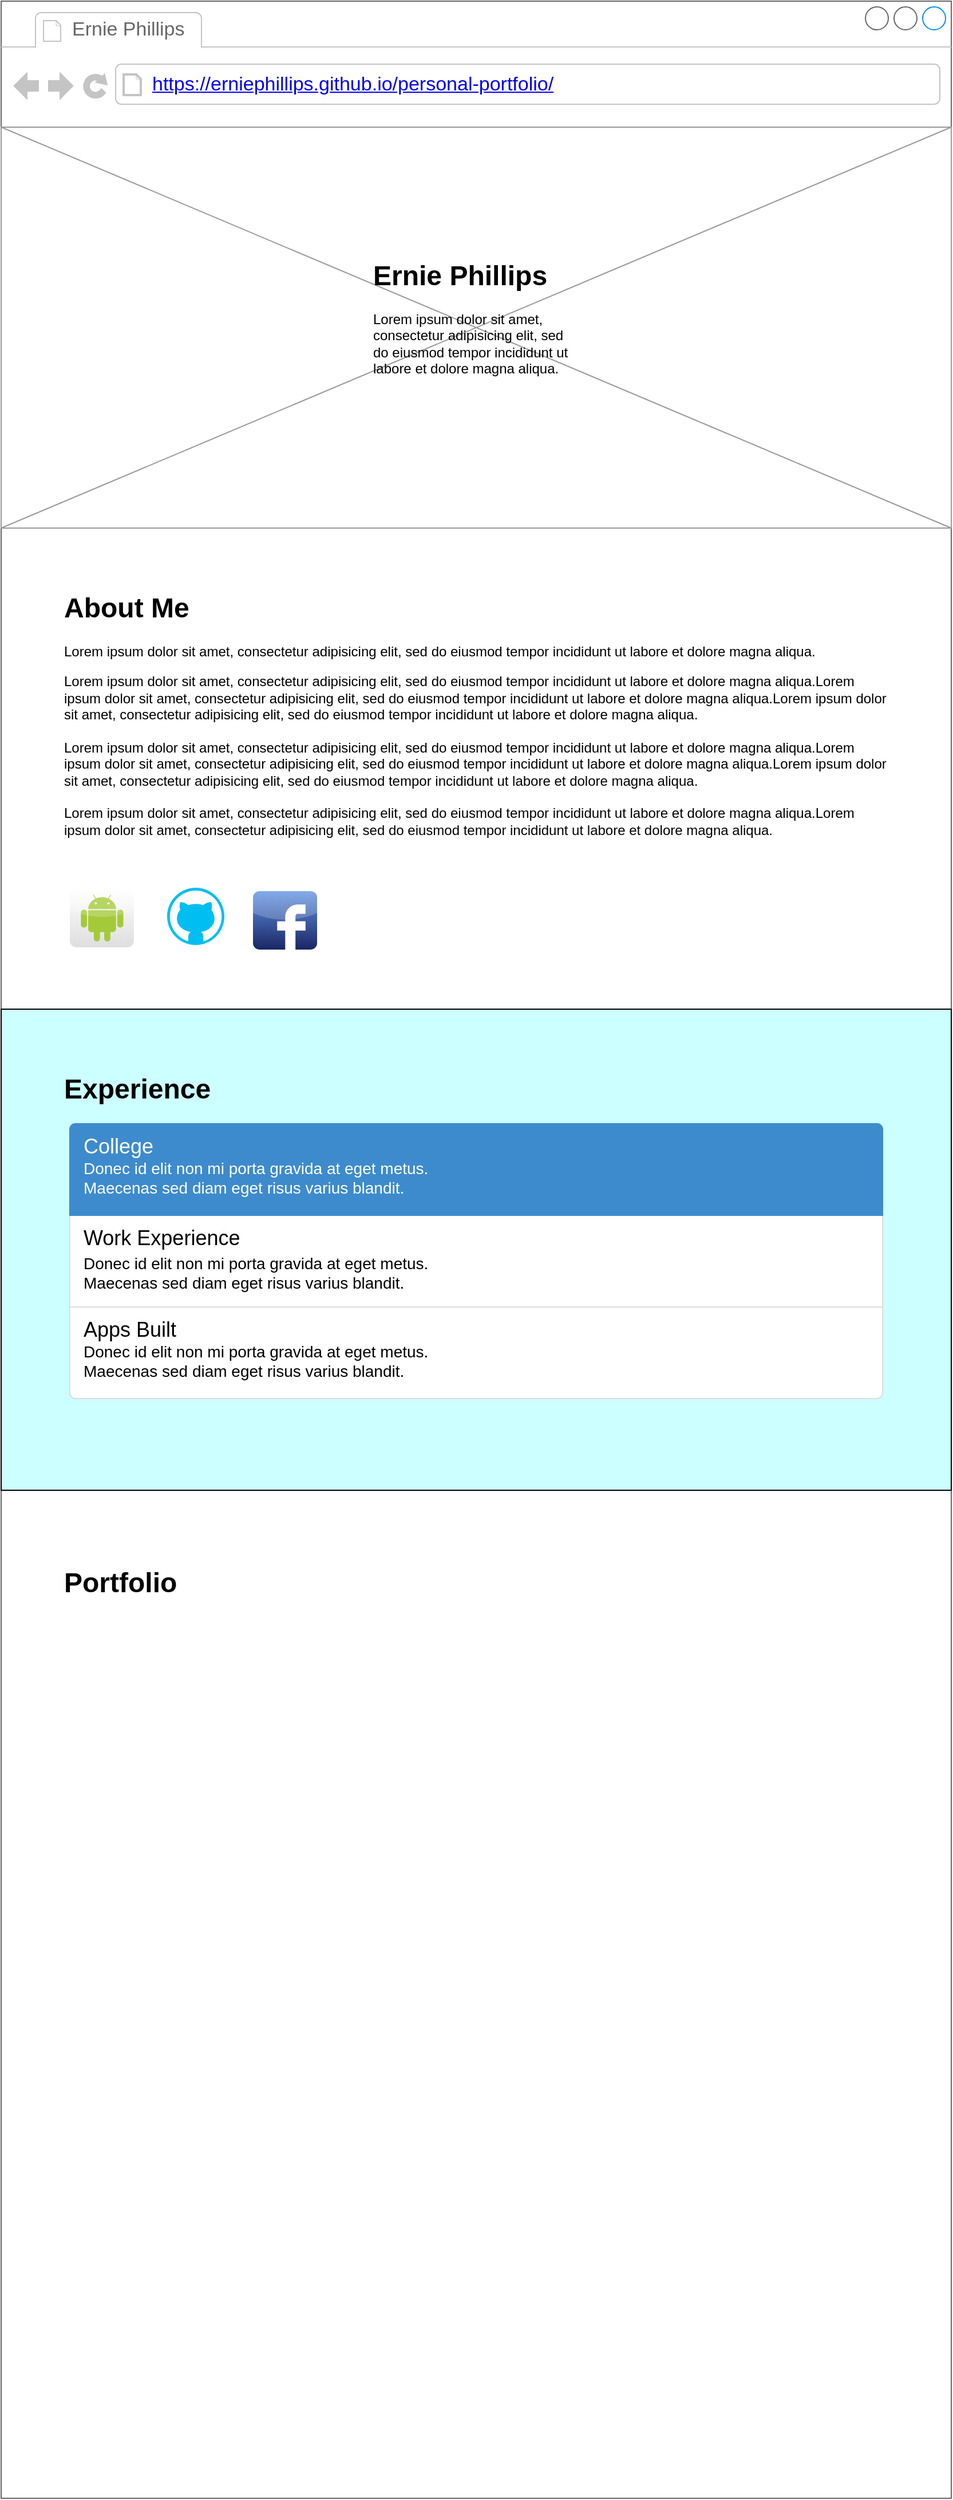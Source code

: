 <mxfile version="11.1.4" type="github"><diagram id="XvP-NfE9k2tqU_tiFjAC" name="Page-1"><mxGraphModel dx="1422" dy="715" grid="1" gridSize="10" guides="1" tooltips="1" connect="1" arrows="1" fold="1" page="1" pageScale="1" pageWidth="850" pageHeight="1100" math="0" shadow="0"><root><mxCell id="0"/><mxCell id="1" parent="0"/><mxCell id="Pns0g27VDbzkiIFMj3sT-1" value="" style="strokeWidth=1;shadow=0;dashed=0;align=center;html=1;shape=mxgraph.mockup.containers.browserWindow;rSize=0;fillColor=#ffffff;strokeColor=#666666;strokeColor2=#008cff;strokeColor3=#c4c4c4;mainText=,;recursiveResize=0;movable=0;resizable=0;rotatable=0;deletable=0;editable=0;connectable=0;" vertex="1" parent="1"><mxGeometry x="10" y="10" width="830" height="2180" as="geometry"/></mxCell><mxCell id="Pns0g27VDbzkiIFMj3sT-2" value="Ernie Phillips" style="strokeWidth=1;shadow=0;dashed=0;align=center;html=1;shape=mxgraph.mockup.containers.anchor;fontSize=17;fontColor=#666666;align=left;" vertex="1" parent="Pns0g27VDbzkiIFMj3sT-1"><mxGeometry x="60" y="12" width="110" height="26" as="geometry"/></mxCell><mxCell id="Pns0g27VDbzkiIFMj3sT-3" value="&lt;a href=&quot;https://erniephillips.github.io/personal-portfolio/&quot;&gt;https://erniephillips.github.io/personal-portfolio/&lt;/a&gt;" style="strokeWidth=1;shadow=0;dashed=0;align=center;html=1;shape=mxgraph.mockup.containers.anchor;rSize=0;fontSize=17;fontColor=#666666;align=left;" vertex="1" parent="Pns0g27VDbzkiIFMj3sT-1"><mxGeometry x="130" y="60" width="250" height="26" as="geometry"/></mxCell><mxCell id="Pns0g27VDbzkiIFMj3sT-9" value="&lt;h1&gt;About Me&lt;/h1&gt;&lt;p&gt;Lorem ipsum dolor sit amet, consectetur adipisicing elit, sed do eiusmod tempor incididunt ut labore et dolore magna aliqua.&amp;nbsp;&lt;/p&gt;Lorem ipsum dolor sit amet, consectetur adipisicing elit, sed do eiusmod tempor incididunt ut labore et dolore magna aliqua.Lorem ipsum dolor sit amet, consectetur adipisicing elit, sed do eiusmod tempor incididunt ut labore et dolore magna aliqua.Lorem ipsum dolor sit amet, consectetur adipisicing elit, sed do eiusmod tempor incididunt ut labore et dolore magna aliqua.&lt;br&gt;&lt;br&gt;Lorem ipsum dolor sit amet, consectetur adipisicing elit, sed do eiusmod tempor incididunt ut labore et dolore magna aliqua.Lorem ipsum dolor sit amet, consectetur adipisicing elit, sed do eiusmod tempor incididunt ut labore et dolore magna aliqua.Lorem ipsum dolor sit amet, consectetur adipisicing elit, sed do eiusmod tempor incididunt ut labore et dolore magna aliqua.&lt;br&gt;&lt;br&gt;Lorem ipsum dolor sit amet, consectetur adipisicing elit, sed do eiusmod tempor incididunt ut labore et dolore magna aliqua.Lorem ipsum dolor sit amet, consectetur adipisicing elit, sed do eiusmod tempor incididunt ut labore et dolore magna aliqua." style="text;html=1;strokeColor=none;fillColor=none;spacing=5;spacingTop=-20;whiteSpace=wrap;overflow=hidden;rounded=0;movable=0;resizable=0;rotatable=0;deletable=0;editable=0;connectable=0;" vertex="1" parent="Pns0g27VDbzkiIFMj3sT-1"><mxGeometry x="50" y="510" width="730" height="320" as="geometry"/></mxCell><mxCell id="Pns0g27VDbzkiIFMj3sT-10" value="" style="dashed=0;outlineConnect=0;html=1;align=center;labelPosition=center;verticalLabelPosition=bottom;verticalAlign=top;shape=mxgraph.webicons.android;fillColor=#FFFFFF;gradientColor=#DFDEDE" vertex="1" parent="Pns0g27VDbzkiIFMj3sT-1"><mxGeometry x="60" y="774" width="56" height="52" as="geometry"/></mxCell><mxCell id="Pns0g27VDbzkiIFMj3sT-11" value="" style="verticalLabelPosition=bottom;html=1;verticalAlign=top;align=center;strokeColor=none;fillColor=#00BEF2;shape=mxgraph.azure.github_code;pointerEvents=1;" vertex="1" parent="Pns0g27VDbzkiIFMj3sT-1"><mxGeometry x="145" y="774" width="50" height="50" as="geometry"/></mxCell><mxCell id="Pns0g27VDbzkiIFMj3sT-12" value="" style="dashed=0;outlineConnect=0;html=1;align=center;labelPosition=center;verticalLabelPosition=bottom;verticalAlign=top;shape=mxgraph.webicons.facebook;fillColor=#6294E4;gradientColor=#1A2665" vertex="1" parent="Pns0g27VDbzkiIFMj3sT-1"><mxGeometry x="220" y="777" width="56" height="51" as="geometry"/></mxCell><mxCell id="Pns0g27VDbzkiIFMj3sT-13" value="" style="whiteSpace=wrap;html=1;fillColor=#CCFFFF;movable=0;resizable=0;rotatable=0;deletable=0;editable=0;connectable=0;" vertex="1" parent="Pns0g27VDbzkiIFMj3sT-1"><mxGeometry y="880" width="830" height="420" as="geometry"/></mxCell><mxCell id="Pns0g27VDbzkiIFMj3sT-14" value="&lt;h1&gt;Experience&lt;/h1&gt;&lt;div&gt;&lt;br&gt;&lt;/div&gt;&lt;p&gt;&lt;/p&gt;" style="text;html=1;strokeColor=none;fillColor=none;spacing=5;spacingTop=-20;whiteSpace=wrap;overflow=hidden;rounded=0;movable=0;resizable=0;rotatable=0;deletable=0;editable=0;connectable=0;" vertex="1" parent="Pns0g27VDbzkiIFMj3sT-1"><mxGeometry x="50" y="930" width="730" height="320" as="geometry"/></mxCell><mxCell id="Pns0g27VDbzkiIFMj3sT-15" value="" style="html=1;shadow=0;dashed=0;shape=mxgraph.bootstrap.rrect;rSize=5;fillColor=#ffffff;strokeColor=#dddddd;whiteSpace=wrap;" vertex="1" parent="Pns0g27VDbzkiIFMj3sT-1"><mxGeometry x="60" y="980" width="710" height="240" as="geometry"/></mxCell><mxCell id="Pns0g27VDbzkiIFMj3sT-16" value="Donec id elit non mi porta gravida at eget metus.&#10;Maecenas sed diam eget risus varius blandit." style="strokeColor=inherit;fillColor=inherit;gradientColor=inherit;html=1;shadow=0;dashed=0;shape=mxgraph.bootstrap.rect;perimeter=none;spacingLeft=10;align=left;fontSize=14;whiteSpace=wrap;verticalAlign=bottom;spacingBottom=10;resizeWidth=1;" vertex="1" parent="Pns0g27VDbzkiIFMj3sT-15"><mxGeometry width="710" height="80" relative="1" as="geometry"><mxPoint y="80" as="offset"/></mxGeometry></mxCell><mxCell id="Pns0g27VDbzkiIFMj3sT-17" value="Work Experience" style="html=1;shadow=0;dashed=0;shape=mxgraph.bootstrap.anchor;spacingLeft=10;align=left;fontSize=18;whiteSpace=wrap;resizeWidth=1;" vertex="1" parent="Pns0g27VDbzkiIFMj3sT-16"><mxGeometry width="710" height="40" relative="1" as="geometry"/></mxCell><mxCell id="Pns0g27VDbzkiIFMj3sT-18" value="Donec id elit non mi porta gravida at eget metus.&#10;Maecenas sed diam eget risus varius blandit." style="strokeColor=inherit;fillColor=inherit;gradientColor=inherit;html=1;shadow=0;dashed=0;shape=mxgraph.bootstrap.bottomButton;rSize=5;spacingLeft=10;align=left;fontSize=14;perimeter=none;whiteSpace=wrap;verticalAlign=bottom;spacingBottom=13;resizeWidth=1;" vertex="1" parent="Pns0g27VDbzkiIFMj3sT-15"><mxGeometry y="1" width="710" height="80" relative="1" as="geometry"><mxPoint y="-80" as="offset"/></mxGeometry></mxCell><mxCell id="Pns0g27VDbzkiIFMj3sT-19" value="Apps Built" style="html=1;shadow=0;dashed=0;shape=mxgraph.bootstrap.anchor;spacingLeft=10;align=left;fontSize=18;whiteSpace=wrap;resizeWidth=1;" vertex="1" parent="Pns0g27VDbzkiIFMj3sT-18"><mxGeometry width="710" height="40" relative="1" as="geometry"/></mxCell><mxCell id="Pns0g27VDbzkiIFMj3sT-20" value="Donec id elit non mi porta gravida at eget metus.&#10;Maecenas sed diam eget risus varius blandit." style="html=1;shadow=0;dashed=0;shape=mxgraph.bootstrap.topButton;rSize=5;fillColor=#3D8BCD;strokeColor=#3D8BCD;fontColor=#ffffff;spacingLeft=10;align=left;fontSize=14;perimeter=none;whiteSpace=wrap;verticalAlign=bottom;spacingBottom=13;resizeWidth=1;" vertex="1" parent="Pns0g27VDbzkiIFMj3sT-15"><mxGeometry width="710" height="80" relative="1" as="geometry"/></mxCell><mxCell id="Pns0g27VDbzkiIFMj3sT-21" value="College" style="html=1;shadow=0;dashed=0;shape=mxgraph.bootstrap.anchor;fontColor=#ffffff;spacingLeft=10;align=left;fontSize=18;whiteSpace=wrap;resizeWidth=1;" vertex="1" parent="Pns0g27VDbzkiIFMj3sT-20"><mxGeometry width="710" height="40" relative="1" as="geometry"/></mxCell><mxCell id="Pns0g27VDbzkiIFMj3sT-22" value="&lt;h1&gt;Portfolio&lt;/h1&gt;&lt;p&gt;&lt;/p&gt;" style="text;html=1;strokeColor=none;fillColor=none;spacing=5;spacingTop=-20;whiteSpace=wrap;overflow=hidden;rounded=0;movable=0;resizable=0;rotatable=0;deletable=0;editable=0;connectable=0;" vertex="1" parent="Pns0g27VDbzkiIFMj3sT-1"><mxGeometry x="50" y="1361" width="730" height="320" as="geometry"/></mxCell><mxCell id="Pns0g27VDbzkiIFMj3sT-7" value="" style="verticalLabelPosition=bottom;shadow=0;dashed=0;align=center;html=1;verticalAlign=top;strokeWidth=1;shape=mxgraph.mockup.graphics.simpleIcon;strokeColor=#999999;fillColor=#ffffff;movable=0;resizable=0;rotatable=0;deletable=0;editable=0;connectable=0;" vertex="1" parent="1"><mxGeometry x="10" y="120" width="830" height="350" as="geometry"/></mxCell><mxCell id="Pns0g27VDbzkiIFMj3sT-8" value="&lt;h1&gt;Ernie Phillips&lt;/h1&gt;&lt;p&gt;Lorem ipsum dolor sit amet, consectetur adipisicing elit, sed do eiusmod tempor incididunt ut labore et dolore magna aliqua.&lt;/p&gt;" style="text;html=1;strokeColor=none;fillColor=none;spacing=5;spacingTop=-20;whiteSpace=wrap;overflow=hidden;rounded=0;" vertex="1" parent="1"><mxGeometry x="330" y="230" width="190" height="120" as="geometry"/></mxCell></root></mxGraphModel></diagram></mxfile>
